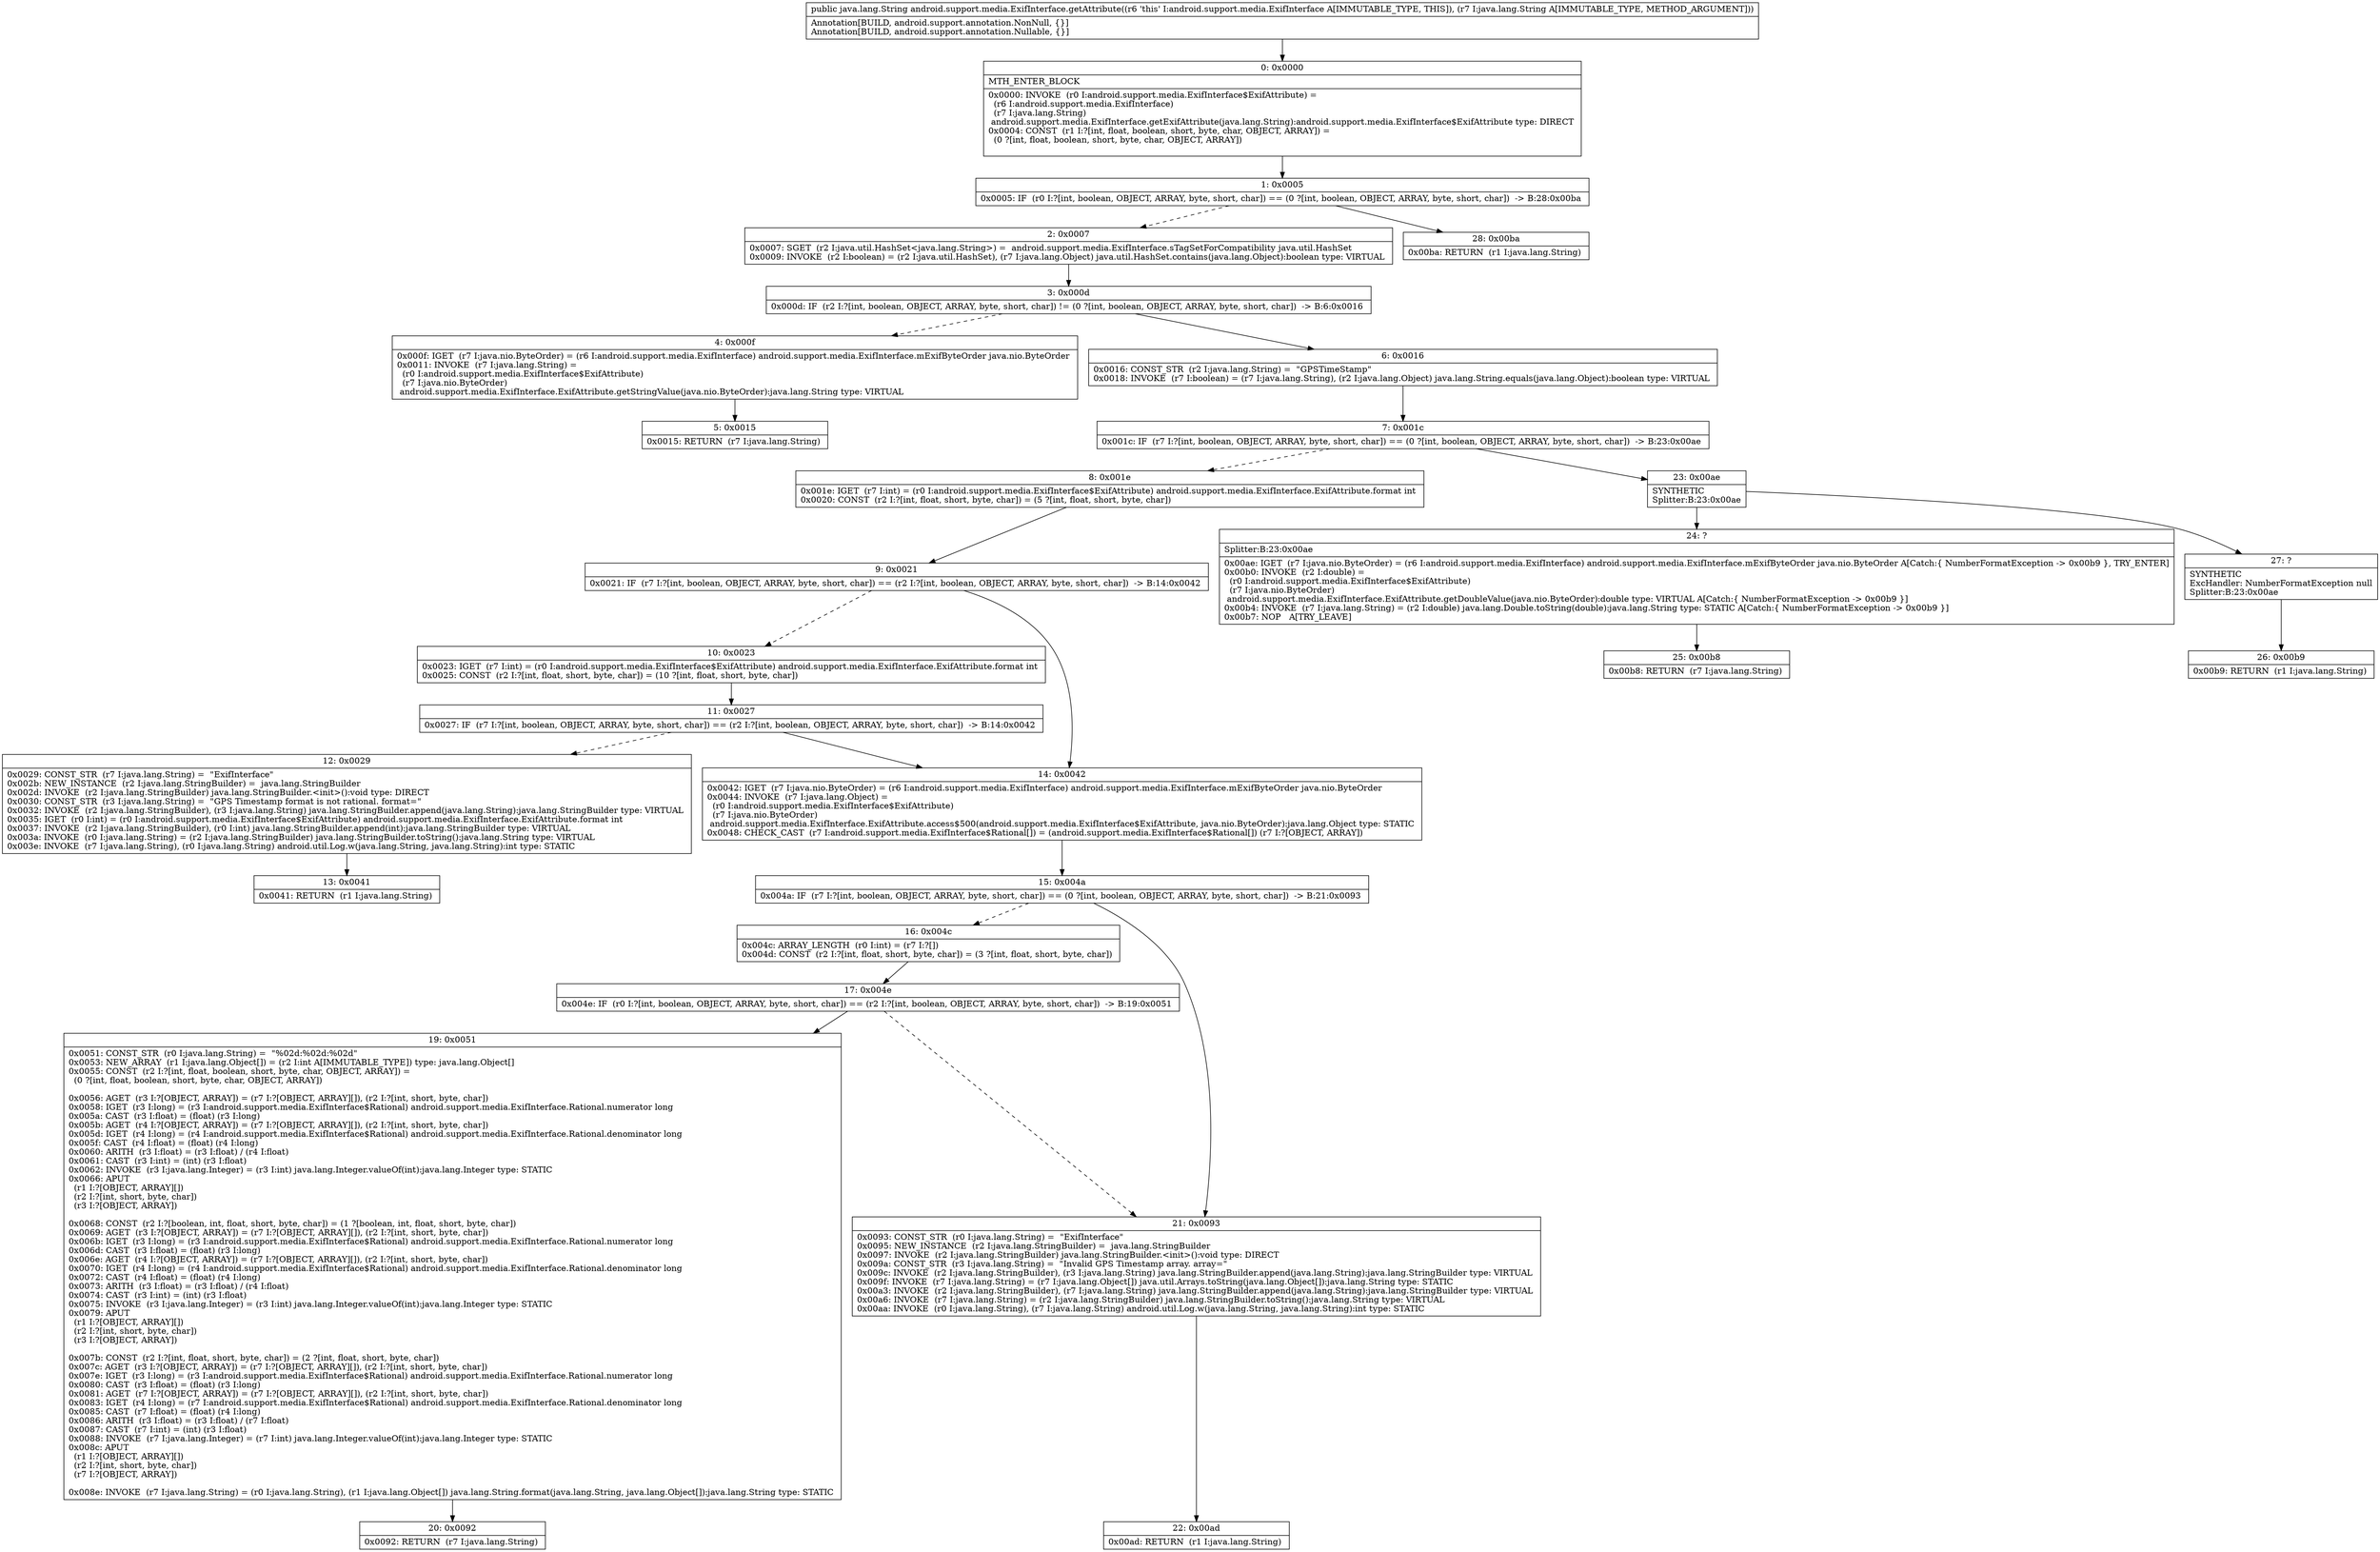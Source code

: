 digraph "CFG forandroid.support.media.ExifInterface.getAttribute(Ljava\/lang\/String;)Ljava\/lang\/String;" {
Node_0 [shape=record,label="{0\:\ 0x0000|MTH_ENTER_BLOCK\l|0x0000: INVOKE  (r0 I:android.support.media.ExifInterface$ExifAttribute) = \l  (r6 I:android.support.media.ExifInterface)\l  (r7 I:java.lang.String)\l android.support.media.ExifInterface.getExifAttribute(java.lang.String):android.support.media.ExifInterface$ExifAttribute type: DIRECT \l0x0004: CONST  (r1 I:?[int, float, boolean, short, byte, char, OBJECT, ARRAY]) = \l  (0 ?[int, float, boolean, short, byte, char, OBJECT, ARRAY])\l \l}"];
Node_1 [shape=record,label="{1\:\ 0x0005|0x0005: IF  (r0 I:?[int, boolean, OBJECT, ARRAY, byte, short, char]) == (0 ?[int, boolean, OBJECT, ARRAY, byte, short, char])  \-\> B:28:0x00ba \l}"];
Node_2 [shape=record,label="{2\:\ 0x0007|0x0007: SGET  (r2 I:java.util.HashSet\<java.lang.String\>) =  android.support.media.ExifInterface.sTagSetForCompatibility java.util.HashSet \l0x0009: INVOKE  (r2 I:boolean) = (r2 I:java.util.HashSet), (r7 I:java.lang.Object) java.util.HashSet.contains(java.lang.Object):boolean type: VIRTUAL \l}"];
Node_3 [shape=record,label="{3\:\ 0x000d|0x000d: IF  (r2 I:?[int, boolean, OBJECT, ARRAY, byte, short, char]) != (0 ?[int, boolean, OBJECT, ARRAY, byte, short, char])  \-\> B:6:0x0016 \l}"];
Node_4 [shape=record,label="{4\:\ 0x000f|0x000f: IGET  (r7 I:java.nio.ByteOrder) = (r6 I:android.support.media.ExifInterface) android.support.media.ExifInterface.mExifByteOrder java.nio.ByteOrder \l0x0011: INVOKE  (r7 I:java.lang.String) = \l  (r0 I:android.support.media.ExifInterface$ExifAttribute)\l  (r7 I:java.nio.ByteOrder)\l android.support.media.ExifInterface.ExifAttribute.getStringValue(java.nio.ByteOrder):java.lang.String type: VIRTUAL \l}"];
Node_5 [shape=record,label="{5\:\ 0x0015|0x0015: RETURN  (r7 I:java.lang.String) \l}"];
Node_6 [shape=record,label="{6\:\ 0x0016|0x0016: CONST_STR  (r2 I:java.lang.String) =  \"GPSTimeStamp\" \l0x0018: INVOKE  (r7 I:boolean) = (r7 I:java.lang.String), (r2 I:java.lang.Object) java.lang.String.equals(java.lang.Object):boolean type: VIRTUAL \l}"];
Node_7 [shape=record,label="{7\:\ 0x001c|0x001c: IF  (r7 I:?[int, boolean, OBJECT, ARRAY, byte, short, char]) == (0 ?[int, boolean, OBJECT, ARRAY, byte, short, char])  \-\> B:23:0x00ae \l}"];
Node_8 [shape=record,label="{8\:\ 0x001e|0x001e: IGET  (r7 I:int) = (r0 I:android.support.media.ExifInterface$ExifAttribute) android.support.media.ExifInterface.ExifAttribute.format int \l0x0020: CONST  (r2 I:?[int, float, short, byte, char]) = (5 ?[int, float, short, byte, char]) \l}"];
Node_9 [shape=record,label="{9\:\ 0x0021|0x0021: IF  (r7 I:?[int, boolean, OBJECT, ARRAY, byte, short, char]) == (r2 I:?[int, boolean, OBJECT, ARRAY, byte, short, char])  \-\> B:14:0x0042 \l}"];
Node_10 [shape=record,label="{10\:\ 0x0023|0x0023: IGET  (r7 I:int) = (r0 I:android.support.media.ExifInterface$ExifAttribute) android.support.media.ExifInterface.ExifAttribute.format int \l0x0025: CONST  (r2 I:?[int, float, short, byte, char]) = (10 ?[int, float, short, byte, char]) \l}"];
Node_11 [shape=record,label="{11\:\ 0x0027|0x0027: IF  (r7 I:?[int, boolean, OBJECT, ARRAY, byte, short, char]) == (r2 I:?[int, boolean, OBJECT, ARRAY, byte, short, char])  \-\> B:14:0x0042 \l}"];
Node_12 [shape=record,label="{12\:\ 0x0029|0x0029: CONST_STR  (r7 I:java.lang.String) =  \"ExifInterface\" \l0x002b: NEW_INSTANCE  (r2 I:java.lang.StringBuilder) =  java.lang.StringBuilder \l0x002d: INVOKE  (r2 I:java.lang.StringBuilder) java.lang.StringBuilder.\<init\>():void type: DIRECT \l0x0030: CONST_STR  (r3 I:java.lang.String) =  \"GPS Timestamp format is not rational. format=\" \l0x0032: INVOKE  (r2 I:java.lang.StringBuilder), (r3 I:java.lang.String) java.lang.StringBuilder.append(java.lang.String):java.lang.StringBuilder type: VIRTUAL \l0x0035: IGET  (r0 I:int) = (r0 I:android.support.media.ExifInterface$ExifAttribute) android.support.media.ExifInterface.ExifAttribute.format int \l0x0037: INVOKE  (r2 I:java.lang.StringBuilder), (r0 I:int) java.lang.StringBuilder.append(int):java.lang.StringBuilder type: VIRTUAL \l0x003a: INVOKE  (r0 I:java.lang.String) = (r2 I:java.lang.StringBuilder) java.lang.StringBuilder.toString():java.lang.String type: VIRTUAL \l0x003e: INVOKE  (r7 I:java.lang.String), (r0 I:java.lang.String) android.util.Log.w(java.lang.String, java.lang.String):int type: STATIC \l}"];
Node_13 [shape=record,label="{13\:\ 0x0041|0x0041: RETURN  (r1 I:java.lang.String) \l}"];
Node_14 [shape=record,label="{14\:\ 0x0042|0x0042: IGET  (r7 I:java.nio.ByteOrder) = (r6 I:android.support.media.ExifInterface) android.support.media.ExifInterface.mExifByteOrder java.nio.ByteOrder \l0x0044: INVOKE  (r7 I:java.lang.Object) = \l  (r0 I:android.support.media.ExifInterface$ExifAttribute)\l  (r7 I:java.nio.ByteOrder)\l android.support.media.ExifInterface.ExifAttribute.access$500(android.support.media.ExifInterface$ExifAttribute, java.nio.ByteOrder):java.lang.Object type: STATIC \l0x0048: CHECK_CAST  (r7 I:android.support.media.ExifInterface$Rational[]) = (android.support.media.ExifInterface$Rational[]) (r7 I:?[OBJECT, ARRAY]) \l}"];
Node_15 [shape=record,label="{15\:\ 0x004a|0x004a: IF  (r7 I:?[int, boolean, OBJECT, ARRAY, byte, short, char]) == (0 ?[int, boolean, OBJECT, ARRAY, byte, short, char])  \-\> B:21:0x0093 \l}"];
Node_16 [shape=record,label="{16\:\ 0x004c|0x004c: ARRAY_LENGTH  (r0 I:int) = (r7 I:?[]) \l0x004d: CONST  (r2 I:?[int, float, short, byte, char]) = (3 ?[int, float, short, byte, char]) \l}"];
Node_17 [shape=record,label="{17\:\ 0x004e|0x004e: IF  (r0 I:?[int, boolean, OBJECT, ARRAY, byte, short, char]) == (r2 I:?[int, boolean, OBJECT, ARRAY, byte, short, char])  \-\> B:19:0x0051 \l}"];
Node_19 [shape=record,label="{19\:\ 0x0051|0x0051: CONST_STR  (r0 I:java.lang.String) =  \"%02d:%02d:%02d\" \l0x0053: NEW_ARRAY  (r1 I:java.lang.Object[]) = (r2 I:int A[IMMUTABLE_TYPE]) type: java.lang.Object[] \l0x0055: CONST  (r2 I:?[int, float, boolean, short, byte, char, OBJECT, ARRAY]) = \l  (0 ?[int, float, boolean, short, byte, char, OBJECT, ARRAY])\l \l0x0056: AGET  (r3 I:?[OBJECT, ARRAY]) = (r7 I:?[OBJECT, ARRAY][]), (r2 I:?[int, short, byte, char]) \l0x0058: IGET  (r3 I:long) = (r3 I:android.support.media.ExifInterface$Rational) android.support.media.ExifInterface.Rational.numerator long \l0x005a: CAST  (r3 I:float) = (float) (r3 I:long) \l0x005b: AGET  (r4 I:?[OBJECT, ARRAY]) = (r7 I:?[OBJECT, ARRAY][]), (r2 I:?[int, short, byte, char]) \l0x005d: IGET  (r4 I:long) = (r4 I:android.support.media.ExifInterface$Rational) android.support.media.ExifInterface.Rational.denominator long \l0x005f: CAST  (r4 I:float) = (float) (r4 I:long) \l0x0060: ARITH  (r3 I:float) = (r3 I:float) \/ (r4 I:float) \l0x0061: CAST  (r3 I:int) = (int) (r3 I:float) \l0x0062: INVOKE  (r3 I:java.lang.Integer) = (r3 I:int) java.lang.Integer.valueOf(int):java.lang.Integer type: STATIC \l0x0066: APUT  \l  (r1 I:?[OBJECT, ARRAY][])\l  (r2 I:?[int, short, byte, char])\l  (r3 I:?[OBJECT, ARRAY])\l \l0x0068: CONST  (r2 I:?[boolean, int, float, short, byte, char]) = (1 ?[boolean, int, float, short, byte, char]) \l0x0069: AGET  (r3 I:?[OBJECT, ARRAY]) = (r7 I:?[OBJECT, ARRAY][]), (r2 I:?[int, short, byte, char]) \l0x006b: IGET  (r3 I:long) = (r3 I:android.support.media.ExifInterface$Rational) android.support.media.ExifInterface.Rational.numerator long \l0x006d: CAST  (r3 I:float) = (float) (r3 I:long) \l0x006e: AGET  (r4 I:?[OBJECT, ARRAY]) = (r7 I:?[OBJECT, ARRAY][]), (r2 I:?[int, short, byte, char]) \l0x0070: IGET  (r4 I:long) = (r4 I:android.support.media.ExifInterface$Rational) android.support.media.ExifInterface.Rational.denominator long \l0x0072: CAST  (r4 I:float) = (float) (r4 I:long) \l0x0073: ARITH  (r3 I:float) = (r3 I:float) \/ (r4 I:float) \l0x0074: CAST  (r3 I:int) = (int) (r3 I:float) \l0x0075: INVOKE  (r3 I:java.lang.Integer) = (r3 I:int) java.lang.Integer.valueOf(int):java.lang.Integer type: STATIC \l0x0079: APUT  \l  (r1 I:?[OBJECT, ARRAY][])\l  (r2 I:?[int, short, byte, char])\l  (r3 I:?[OBJECT, ARRAY])\l \l0x007b: CONST  (r2 I:?[int, float, short, byte, char]) = (2 ?[int, float, short, byte, char]) \l0x007c: AGET  (r3 I:?[OBJECT, ARRAY]) = (r7 I:?[OBJECT, ARRAY][]), (r2 I:?[int, short, byte, char]) \l0x007e: IGET  (r3 I:long) = (r3 I:android.support.media.ExifInterface$Rational) android.support.media.ExifInterface.Rational.numerator long \l0x0080: CAST  (r3 I:float) = (float) (r3 I:long) \l0x0081: AGET  (r7 I:?[OBJECT, ARRAY]) = (r7 I:?[OBJECT, ARRAY][]), (r2 I:?[int, short, byte, char]) \l0x0083: IGET  (r4 I:long) = (r7 I:android.support.media.ExifInterface$Rational) android.support.media.ExifInterface.Rational.denominator long \l0x0085: CAST  (r7 I:float) = (float) (r4 I:long) \l0x0086: ARITH  (r3 I:float) = (r3 I:float) \/ (r7 I:float) \l0x0087: CAST  (r7 I:int) = (int) (r3 I:float) \l0x0088: INVOKE  (r7 I:java.lang.Integer) = (r7 I:int) java.lang.Integer.valueOf(int):java.lang.Integer type: STATIC \l0x008c: APUT  \l  (r1 I:?[OBJECT, ARRAY][])\l  (r2 I:?[int, short, byte, char])\l  (r7 I:?[OBJECT, ARRAY])\l \l0x008e: INVOKE  (r7 I:java.lang.String) = (r0 I:java.lang.String), (r1 I:java.lang.Object[]) java.lang.String.format(java.lang.String, java.lang.Object[]):java.lang.String type: STATIC \l}"];
Node_20 [shape=record,label="{20\:\ 0x0092|0x0092: RETURN  (r7 I:java.lang.String) \l}"];
Node_21 [shape=record,label="{21\:\ 0x0093|0x0093: CONST_STR  (r0 I:java.lang.String) =  \"ExifInterface\" \l0x0095: NEW_INSTANCE  (r2 I:java.lang.StringBuilder) =  java.lang.StringBuilder \l0x0097: INVOKE  (r2 I:java.lang.StringBuilder) java.lang.StringBuilder.\<init\>():void type: DIRECT \l0x009a: CONST_STR  (r3 I:java.lang.String) =  \"Invalid GPS Timestamp array. array=\" \l0x009c: INVOKE  (r2 I:java.lang.StringBuilder), (r3 I:java.lang.String) java.lang.StringBuilder.append(java.lang.String):java.lang.StringBuilder type: VIRTUAL \l0x009f: INVOKE  (r7 I:java.lang.String) = (r7 I:java.lang.Object[]) java.util.Arrays.toString(java.lang.Object[]):java.lang.String type: STATIC \l0x00a3: INVOKE  (r2 I:java.lang.StringBuilder), (r7 I:java.lang.String) java.lang.StringBuilder.append(java.lang.String):java.lang.StringBuilder type: VIRTUAL \l0x00a6: INVOKE  (r7 I:java.lang.String) = (r2 I:java.lang.StringBuilder) java.lang.StringBuilder.toString():java.lang.String type: VIRTUAL \l0x00aa: INVOKE  (r0 I:java.lang.String), (r7 I:java.lang.String) android.util.Log.w(java.lang.String, java.lang.String):int type: STATIC \l}"];
Node_22 [shape=record,label="{22\:\ 0x00ad|0x00ad: RETURN  (r1 I:java.lang.String) \l}"];
Node_23 [shape=record,label="{23\:\ 0x00ae|SYNTHETIC\lSplitter:B:23:0x00ae\l}"];
Node_24 [shape=record,label="{24\:\ ?|Splitter:B:23:0x00ae\l|0x00ae: IGET  (r7 I:java.nio.ByteOrder) = (r6 I:android.support.media.ExifInterface) android.support.media.ExifInterface.mExifByteOrder java.nio.ByteOrder A[Catch:\{ NumberFormatException \-\> 0x00b9 \}, TRY_ENTER]\l0x00b0: INVOKE  (r2 I:double) = \l  (r0 I:android.support.media.ExifInterface$ExifAttribute)\l  (r7 I:java.nio.ByteOrder)\l android.support.media.ExifInterface.ExifAttribute.getDoubleValue(java.nio.ByteOrder):double type: VIRTUAL A[Catch:\{ NumberFormatException \-\> 0x00b9 \}]\l0x00b4: INVOKE  (r7 I:java.lang.String) = (r2 I:double) java.lang.Double.toString(double):java.lang.String type: STATIC A[Catch:\{ NumberFormatException \-\> 0x00b9 \}]\l0x00b7: NOP   A[TRY_LEAVE]\l}"];
Node_25 [shape=record,label="{25\:\ 0x00b8|0x00b8: RETURN  (r7 I:java.lang.String) \l}"];
Node_26 [shape=record,label="{26\:\ 0x00b9|0x00b9: RETURN  (r1 I:java.lang.String) \l}"];
Node_27 [shape=record,label="{27\:\ ?|SYNTHETIC\lExcHandler: NumberFormatException null\lSplitter:B:23:0x00ae\l}"];
Node_28 [shape=record,label="{28\:\ 0x00ba|0x00ba: RETURN  (r1 I:java.lang.String) \l}"];
MethodNode[shape=record,label="{public java.lang.String android.support.media.ExifInterface.getAttribute((r6 'this' I:android.support.media.ExifInterface A[IMMUTABLE_TYPE, THIS]), (r7 I:java.lang.String A[IMMUTABLE_TYPE, METHOD_ARGUMENT]))  | Annotation[BUILD, android.support.annotation.NonNull, \{\}]\lAnnotation[BUILD, android.support.annotation.Nullable, \{\}]\l}"];
MethodNode -> Node_0;
Node_0 -> Node_1;
Node_1 -> Node_2[style=dashed];
Node_1 -> Node_28;
Node_2 -> Node_3;
Node_3 -> Node_4[style=dashed];
Node_3 -> Node_6;
Node_4 -> Node_5;
Node_6 -> Node_7;
Node_7 -> Node_8[style=dashed];
Node_7 -> Node_23;
Node_8 -> Node_9;
Node_9 -> Node_10[style=dashed];
Node_9 -> Node_14;
Node_10 -> Node_11;
Node_11 -> Node_12[style=dashed];
Node_11 -> Node_14;
Node_12 -> Node_13;
Node_14 -> Node_15;
Node_15 -> Node_16[style=dashed];
Node_15 -> Node_21;
Node_16 -> Node_17;
Node_17 -> Node_19;
Node_17 -> Node_21[style=dashed];
Node_19 -> Node_20;
Node_21 -> Node_22;
Node_23 -> Node_24;
Node_23 -> Node_27;
Node_24 -> Node_25;
Node_27 -> Node_26;
}


